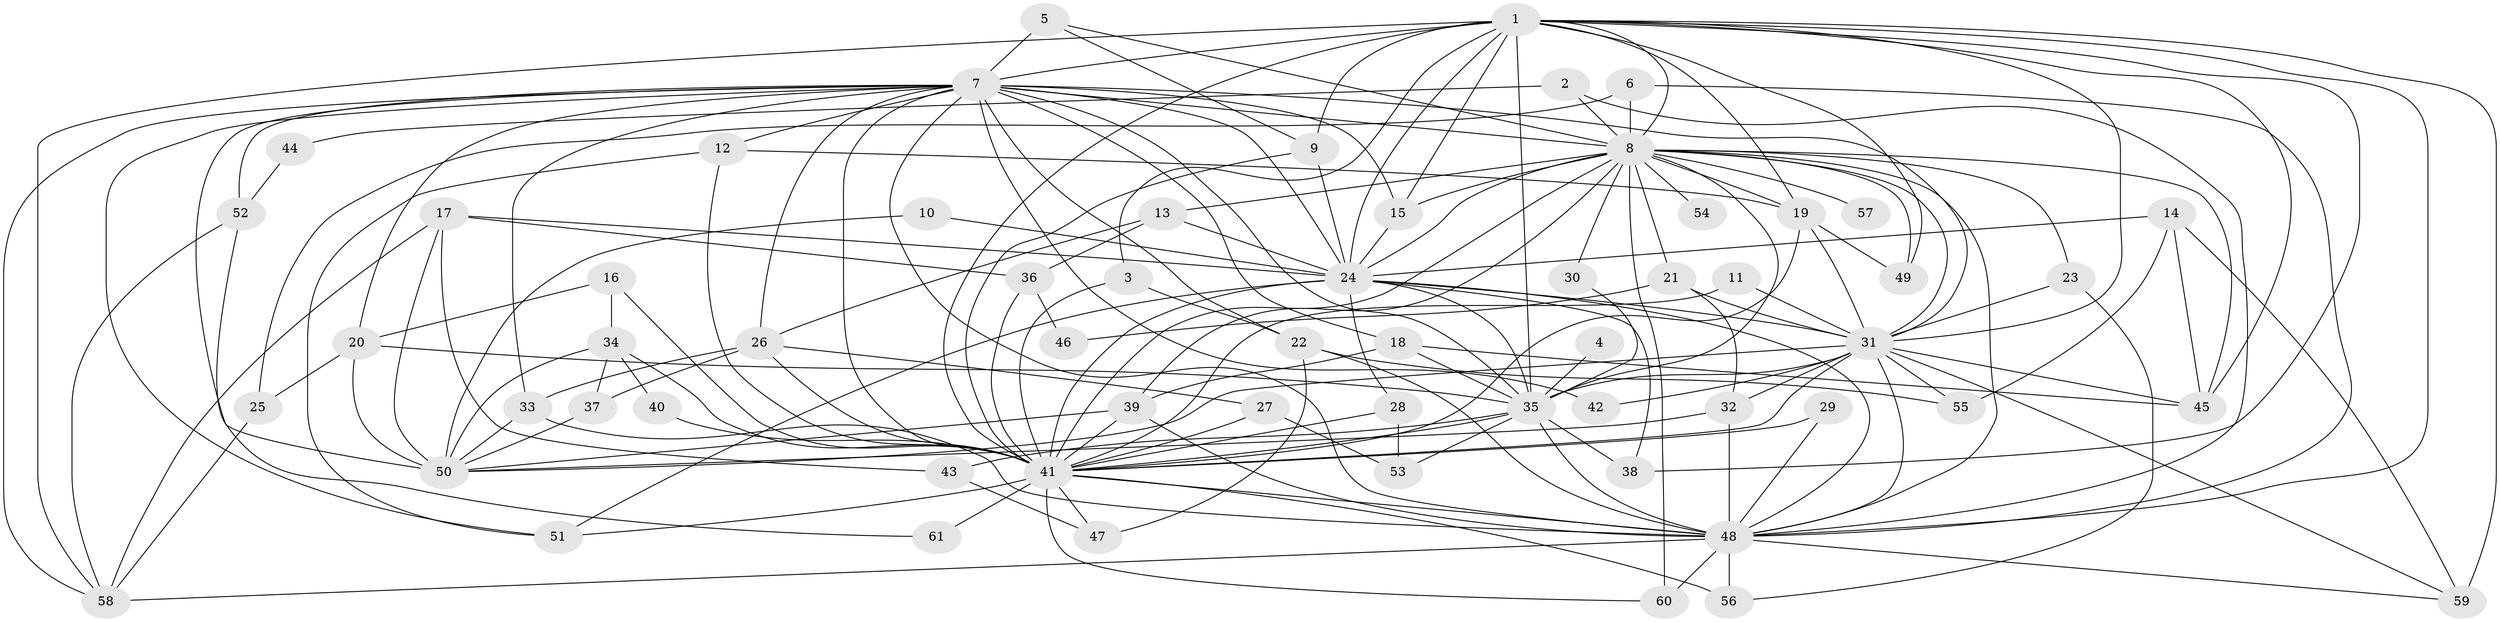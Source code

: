 // original degree distribution, {23: 0.00819672131147541, 33: 0.00819672131147541, 29: 0.00819672131147541, 20: 0.00819672131147541, 22: 0.00819672131147541, 21: 0.00819672131147541, 14: 0.00819672131147541, 16: 0.00819672131147541, 24: 0.00819672131147541, 19: 0.00819672131147541, 4: 0.10655737704918032, 3: 0.20491803278688525, 12: 0.00819672131147541, 2: 0.5163934426229508, 5: 0.06557377049180328, 6: 0.01639344262295082}
// Generated by graph-tools (version 1.1) at 2025/01/03/09/25 03:01:27]
// undirected, 61 vertices, 167 edges
graph export_dot {
graph [start="1"]
  node [color=gray90,style=filled];
  1;
  2;
  3;
  4;
  5;
  6;
  7;
  8;
  9;
  10;
  11;
  12;
  13;
  14;
  15;
  16;
  17;
  18;
  19;
  20;
  21;
  22;
  23;
  24;
  25;
  26;
  27;
  28;
  29;
  30;
  31;
  32;
  33;
  34;
  35;
  36;
  37;
  38;
  39;
  40;
  41;
  42;
  43;
  44;
  45;
  46;
  47;
  48;
  49;
  50;
  51;
  52;
  53;
  54;
  55;
  56;
  57;
  58;
  59;
  60;
  61;
  1 -- 3 [weight=1.0];
  1 -- 7 [weight=4.0];
  1 -- 8 [weight=2.0];
  1 -- 9 [weight=1.0];
  1 -- 15 [weight=1.0];
  1 -- 19 [weight=1.0];
  1 -- 24 [weight=3.0];
  1 -- 31 [weight=2.0];
  1 -- 35 [weight=2.0];
  1 -- 38 [weight=1.0];
  1 -- 41 [weight=2.0];
  1 -- 45 [weight=1.0];
  1 -- 48 [weight=3.0];
  1 -- 49 [weight=1.0];
  1 -- 58 [weight=1.0];
  1 -- 59 [weight=2.0];
  2 -- 8 [weight=2.0];
  2 -- 44 [weight=1.0];
  2 -- 48 [weight=1.0];
  3 -- 22 [weight=1.0];
  3 -- 41 [weight=1.0];
  4 -- 35 [weight=1.0];
  5 -- 7 [weight=1.0];
  5 -- 8 [weight=1.0];
  5 -- 9 [weight=1.0];
  6 -- 8 [weight=1.0];
  6 -- 25 [weight=1.0];
  6 -- 48 [weight=1.0];
  7 -- 8 [weight=2.0];
  7 -- 12 [weight=1.0];
  7 -- 15 [weight=1.0];
  7 -- 18 [weight=1.0];
  7 -- 20 [weight=1.0];
  7 -- 22 [weight=1.0];
  7 -- 24 [weight=2.0];
  7 -- 26 [weight=1.0];
  7 -- 31 [weight=2.0];
  7 -- 33 [weight=1.0];
  7 -- 35 [weight=3.0];
  7 -- 41 [weight=3.0];
  7 -- 42 [weight=1.0];
  7 -- 48 [weight=3.0];
  7 -- 50 [weight=3.0];
  7 -- 51 [weight=1.0];
  7 -- 52 [weight=2.0];
  7 -- 58 [weight=1.0];
  8 -- 13 [weight=1.0];
  8 -- 15 [weight=1.0];
  8 -- 19 [weight=1.0];
  8 -- 21 [weight=1.0];
  8 -- 23 [weight=2.0];
  8 -- 24 [weight=2.0];
  8 -- 30 [weight=1.0];
  8 -- 31 [weight=1.0];
  8 -- 35 [weight=1.0];
  8 -- 39 [weight=1.0];
  8 -- 41 [weight=1.0];
  8 -- 45 [weight=1.0];
  8 -- 48 [weight=1.0];
  8 -- 49 [weight=1.0];
  8 -- 54 [weight=1.0];
  8 -- 57 [weight=1.0];
  8 -- 60 [weight=1.0];
  9 -- 24 [weight=1.0];
  9 -- 41 [weight=1.0];
  10 -- 24 [weight=1.0];
  10 -- 50 [weight=1.0];
  11 -- 31 [weight=1.0];
  11 -- 41 [weight=1.0];
  12 -- 19 [weight=1.0];
  12 -- 41 [weight=1.0];
  12 -- 51 [weight=1.0];
  13 -- 24 [weight=1.0];
  13 -- 26 [weight=1.0];
  13 -- 36 [weight=1.0];
  14 -- 24 [weight=1.0];
  14 -- 45 [weight=1.0];
  14 -- 55 [weight=1.0];
  14 -- 59 [weight=1.0];
  15 -- 24 [weight=1.0];
  16 -- 20 [weight=1.0];
  16 -- 34 [weight=1.0];
  16 -- 41 [weight=1.0];
  17 -- 24 [weight=1.0];
  17 -- 36 [weight=1.0];
  17 -- 43 [weight=1.0];
  17 -- 50 [weight=1.0];
  17 -- 58 [weight=1.0];
  18 -- 35 [weight=1.0];
  18 -- 39 [weight=1.0];
  18 -- 45 [weight=1.0];
  19 -- 31 [weight=1.0];
  19 -- 41 [weight=1.0];
  19 -- 49 [weight=1.0];
  20 -- 25 [weight=1.0];
  20 -- 35 [weight=1.0];
  20 -- 50 [weight=1.0];
  21 -- 31 [weight=1.0];
  21 -- 32 [weight=1.0];
  21 -- 46 [weight=1.0];
  22 -- 47 [weight=1.0];
  22 -- 48 [weight=1.0];
  22 -- 55 [weight=1.0];
  23 -- 31 [weight=1.0];
  23 -- 56 [weight=1.0];
  24 -- 28 [weight=1.0];
  24 -- 31 [weight=2.0];
  24 -- 35 [weight=1.0];
  24 -- 38 [weight=1.0];
  24 -- 41 [weight=2.0];
  24 -- 48 [weight=2.0];
  24 -- 51 [weight=1.0];
  25 -- 58 [weight=1.0];
  26 -- 27 [weight=1.0];
  26 -- 33 [weight=1.0];
  26 -- 37 [weight=1.0];
  26 -- 41 [weight=1.0];
  27 -- 41 [weight=1.0];
  27 -- 53 [weight=1.0];
  28 -- 41 [weight=1.0];
  28 -- 53 [weight=1.0];
  29 -- 41 [weight=1.0];
  29 -- 48 [weight=1.0];
  30 -- 35 [weight=1.0];
  31 -- 32 [weight=1.0];
  31 -- 35 [weight=2.0];
  31 -- 41 [weight=1.0];
  31 -- 42 [weight=2.0];
  31 -- 45 [weight=1.0];
  31 -- 48 [weight=1.0];
  31 -- 50 [weight=1.0];
  31 -- 55 [weight=1.0];
  31 -- 59 [weight=1.0];
  32 -- 48 [weight=1.0];
  32 -- 50 [weight=1.0];
  33 -- 48 [weight=1.0];
  33 -- 50 [weight=1.0];
  34 -- 37 [weight=1.0];
  34 -- 40 [weight=1.0];
  34 -- 41 [weight=1.0];
  34 -- 50 [weight=1.0];
  35 -- 38 [weight=1.0];
  35 -- 41 [weight=1.0];
  35 -- 43 [weight=1.0];
  35 -- 48 [weight=1.0];
  35 -- 53 [weight=1.0];
  36 -- 41 [weight=1.0];
  36 -- 46 [weight=1.0];
  37 -- 50 [weight=1.0];
  39 -- 41 [weight=1.0];
  39 -- 48 [weight=1.0];
  39 -- 50 [weight=1.0];
  40 -- 41 [weight=1.0];
  41 -- 47 [weight=1.0];
  41 -- 48 [weight=1.0];
  41 -- 51 [weight=1.0];
  41 -- 56 [weight=2.0];
  41 -- 60 [weight=1.0];
  41 -- 61 [weight=1.0];
  43 -- 47 [weight=1.0];
  44 -- 52 [weight=1.0];
  48 -- 56 [weight=1.0];
  48 -- 58 [weight=2.0];
  48 -- 59 [weight=1.0];
  48 -- 60 [weight=1.0];
  52 -- 58 [weight=1.0];
  52 -- 61 [weight=1.0];
}

